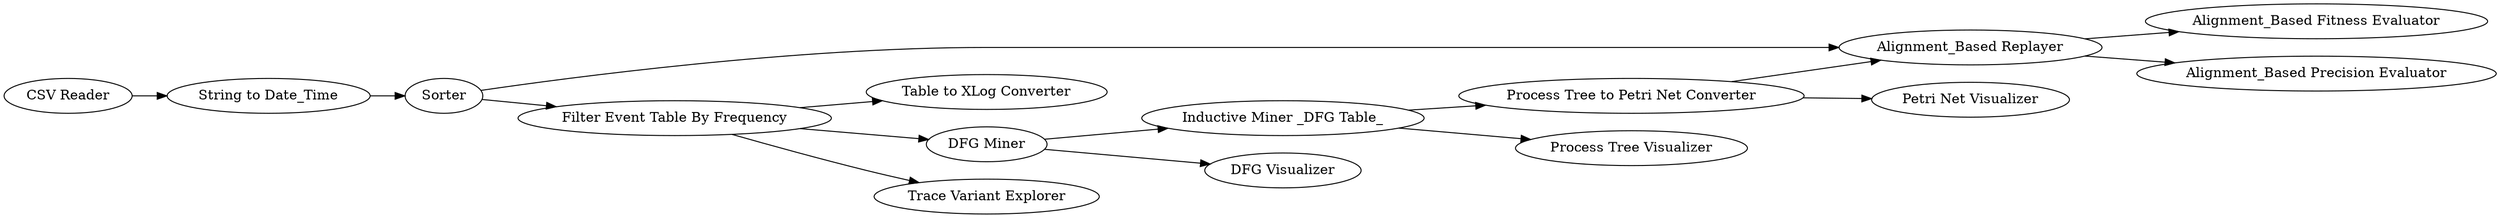 digraph {
	13 -> 10
	22 -> 24
	4 -> 2
	4 -> 5
	4 -> 25
	6 -> 11
	13 -> 22
	6 -> 13
	19 -> 20
	5 -> 12
	5 -> 6
	1 -> 19
	20 -> 4
	20 -> 22
	22 -> 23
	5 [label="DFG Miner"]
	24 [label="Alignment_Based Fitness Evaluator"]
	13 [label="Process Tree to Petri Net Converter"]
	20 [label=Sorter]
	1 [label="CSV Reader"]
	22 [label="Alignment_Based Replayer"]
	11 [label="Process Tree Visualizer"]
	4 [label="Filter Event Table By Frequency"]
	23 [label="Alignment_Based Precision Evaluator"]
	10 [label="Petri Net Visualizer"]
	6 [label="Inductive Miner _DFG Table_"]
	25 [label="Trace Variant Explorer"]
	12 [label="DFG Visualizer"]
	2 [label="Table to XLog Converter"]
	19 [label="String to Date_Time"]
	rankdir=LR
}
